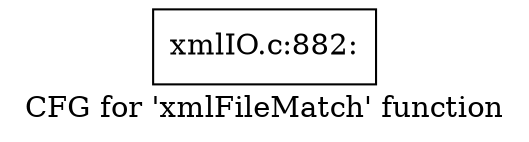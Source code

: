 digraph "CFG for 'xmlFileMatch' function" {
	label="CFG for 'xmlFileMatch' function";

	Node0x520f500 [shape=record,label="{xmlIO.c:882:}"];
}
